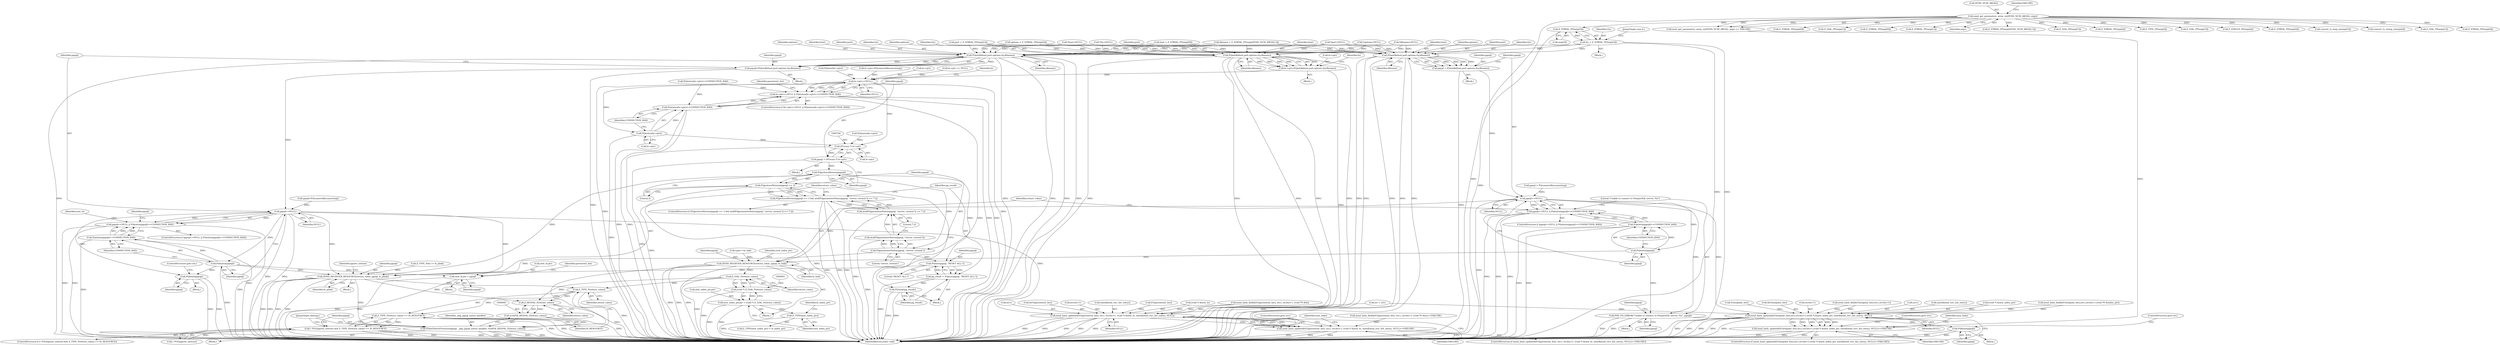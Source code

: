 digraph "0_php_4435b9142ff9813845d5c97ab29a5d637bedb257_5@array" {
"1000489" [label="(Call,Z_STRVAL_PP(args[3]))"];
"1000343" [label="(Call,zend_get_parameters_array_ex(ZEND_NUM_ARGS(), args))"];
"1000487" [label="(Call,tty = Z_STRVAL_PP(args[3]))"];
"1000568" [label="(Call,PQsetdb(host,port,options,tty,dbname))"];
"1000566" [label="(Call,pgsql=PQsetdb(host,port,options,tty,dbname))"];
"1000576" [label="(Call,pgsql==NULL)"];
"1000575" [label="(Call,pgsql==NULL || PQstatus(pgsql)==CONNECTION_BAD)"];
"1000580" [label="(Call,PQstatus(pgsql))"];
"1000579" [label="(Call,PQstatus(pgsql)==CONNECTION_BAD)"];
"1000587" [label="(Call,PQfinish(pgsql))"];
"1000594" [label="(Call,new_le.ptr = pgsql)"];
"1000750" [label="(Call,ZEND_REGISTER_RESOURCE(return_value, pgsql, le_plink))"];
"1000941" [label="(Call,Z_TYPE_P(return_value))"];
"1000940" [label="(Call,Z_TYPE_P(return_value) == IS_RESOURCE)"];
"1000936" [label="(Call,! PGG(ignore_notices) && Z_TYPE_P(return_value) == IS_RESOURCE)"];
"1000950" [label="(Call,Z_RESVAL_P(return_value))"];
"1000948" [label="(Call,(void*)Z_RESVAL_P(return_value))"];
"1000945" [label="(Call,PQsetNoticeProcessor(pgsql, _php_pgsql_notice_handler, (void*)Z_RESVAL_P(return_value)))"];
"1000601" [label="(Call,zend_hash_update(&EG(persistent_list), str.c, str.len+1, (void *) &new_le, sizeof(zend_rsrc_list_entry), NULL))"];
"1000600" [label="(Call,zend_hash_update(&EG(persistent_list), str.c, str.len+1, (void *) &new_le, sizeof(zend_rsrc_list_entry), NULL)==FAILURE)"];
"1000684" [label="(Call,PQsetdb(host,port,options,tty,dbname))"];
"1000680" [label="(Call,le->ptr=PQsetdb(host,port,options,tty,dbname))"];
"1000698" [label="(Call,le->ptr==NULL)"];
"1000697" [label="(Call,le->ptr==NULL || PQstatus(le->ptr)==CONNECTION_BAD)"];
"1000704" [label="(Call,PQstatus(le->ptr))"];
"1000703" [label="(Call,PQstatus(le->ptr)==CONNECTION_BAD)"];
"1000725" [label="(Call,(PGconn *) le->ptr)"];
"1000723" [label="(Call,pgsql = (PGconn *) le->ptr)"];
"1000733" [label="(Call,PQprotocolVersion(pgsql))"];
"1000732" [label="(Call,PQprotocolVersion(pgsql) >= 3)"];
"1000731" [label="(Call,PQprotocolVersion(pgsql) >= 3 && atof(PQparameterStatus(pgsql, \"server_version\")) >= 7.2)"];
"1000738" [label="(Call,PQparameterStatus(pgsql, \"server_version\"))"];
"1000737" [label="(Call,atof(PQparameterStatus(pgsql, \"server_version\")))"];
"1000736" [label="(Call,atof(PQparameterStatus(pgsql, \"server_version\")) >= 7.2)"];
"1000745" [label="(Call,PQexec(pgsql, \"RESET ALL;\"))"];
"1000743" [label="(Call,pg_result = PQexec(pgsql, \"RESET ALL;\"))"];
"1000748" [label="(Call,PQclear(pg_result))"];
"1000867" [label="(Call,PQsetdb(host,port,options,tty,dbname))"];
"1000865" [label="(Call,pgsql = PQsetdb(host,port,options,tty,dbname))"];
"1000875" [label="(Call,pgsql==NULL)"];
"1000874" [label="(Call,pgsql==NULL || PQstatus(pgsql)==CONNECTION_BAD)"];
"1000879" [label="(Call,PQstatus(pgsql))"];
"1000878" [label="(Call,PQstatus(pgsql)==CONNECTION_BAD)"];
"1000883" [label="(Call,PHP_PQ_ERROR(\"Unable to connect to PostgreSQL server: %s\", pgsql))"];
"1000889" [label="(Call,PQfinish(pgsql))"];
"1000892" [label="(Call,ZEND_REGISTER_RESOURCE(return_value, pgsql, le_link))"];
"1000902" [label="(Call,Z_LVAL_P(return_value))"];
"1000900" [label="(Call,(void *) Z_LVAL_P(return_value))"];
"1000896" [label="(Call,new_index_ptr.ptr = (void *) Z_LVAL_P(return_value))"];
"1000905" [label="(Call,Z_TYPE(new_index_ptr))"];
"1000910" [label="(Call,zend_hash_update(&EG(regular_list),str.c,str.len+1,(void *) &new_index_ptr, sizeof(zend_rsrc_list_entry), NULL))"];
"1000909" [label="(Call,zend_hash_update(&EG(regular_list),str.c,str.len+1,(void *) &new_index_ptr, sizeof(zend_rsrc_list_entry), NULL)==FAILURE)"];
"1000465" [label="(Call,Z_STRVAL_PP(args[0]))"];
"1000381" [label="(Call,Z_LVAL_PP(args[1]))"];
"1000939" [label="(Identifier,ignore_notices)"];
"1000883" [label="(Call,PHP_PQ_ERROR(\"Unable to connect to PostgreSQL server: %s\", pgsql))"];
"1000914" [label="(Call,str.c)"];
"1000697" [label="(Call,le->ptr==NULL || PQstatus(le->ptr)==CONNECTION_BAD)"];
"1000706" [label="(Identifier,le)"];
"1000810" [label="(Call,type==le_link)"];
"1000900" [label="(Call,(void *) Z_LVAL_P(return_value))"];
"1000566" [label="(Call,pgsql=PQsetdb(host,port,options,tty,dbname))"];
"1000705" [label="(Call,le->ptr)"];
"1000687" [label="(Identifier,options)"];
"1000889" [label="(Call,PQfinish(pgsql))"];
"1000570" [label="(Identifier,port)"];
"1000613" [label="(Call,(void *) &new_le)"];
"1000692" [label="(Call,PQreset(le->ptr))"];
"1000902" [label="(Call,Z_LVAL_P(return_value))"];
"1000708" [label="(Identifier,CONNECTION_BAD)"];
"1000909" [label="(Call,zend_hash_update(&EG(regular_list),str.c,str.len+1,(void *) &new_index_ptr, sizeof(zend_rsrc_list_entry), NULL)==FAILURE)"];
"1000672" [label="(Call,le->ptr=PQconnectdb(connstring))"];
"1000572" [label="(Identifier,tty)"];
"1000447" [label="(Call,Z_STRVAL_PP(args[0]))"];
"1000865" [label="(Call,pgsql = PQsetdb(host,port,options,tty,dbname))"];
"1000879" [label="(Call,PQstatus(pgsql))"];
"1000903" [label="(Identifier,return_value)"];
"1000571" [label="(Identifier,options)"];
"1000875" [label="(Call,pgsql==NULL)"];
"1000926" [label="(Call,sizeof(zend_rsrc_list_entry))"];
"1000471" [label="(Call,Z_STRVAL_PP(args[1]))"];
"1000906" [label="(Identifier,new_index_ptr)"];
"1000880" [label="(Identifier,pgsql)"];
"1000342" [label="(Call,zend_get_parameters_array_ex(ZEND_NUM_ARGS(), args) == FAILURE)"];
"1000746" [label="(Identifier,pgsql)"];
"1000947" [label="(Identifier,_php_pgsql_notice_handler)"];
"1000962" [label="(MethodReturn,static void)"];
"1000905" [label="(Call,Z_TYPE(new_index_ptr))"];
"1000567" [label="(Identifier,pgsql)"];
"1000620" [label="(Identifier,FAILURE)"];
"1000345" [label="(Identifier,args)"];
"1000751" [label="(Identifier,return_value)"];
"1000605" [label="(Call,str.c)"];
"1000560" [label="(Call,pgsql=PQconnectdb(connstring))"];
"1000586" [label="(Block,)"];
"1000748" [label="(Call,PQclear(pg_result))"];
"1000943" [label="(Identifier,IS_RESOURCE)"];
"1000944" [label="(Block,)"];
"1000576" [label="(Call,pgsql==NULL)"];
"1000488" [label="(Identifier,tty)"];
"1000867" [label="(Call,PQsetdb(host,port,options,tty,dbname))"];
"1000684" [label="(Call,PQsetdb(host,port,options,tty,dbname))"];
"1000696" [label="(ControlStructure,if (le->ptr==NULL || PQstatus(le->ptr)==CONNECTION_BAD))"];
"1000700" [label="(Identifier,le)"];
"1000477" [label="(Call,Z_STRVAL_PP(args[ZEND_NUM_ARGS()-1]))"];
"1000872" [label="(Identifier,dbname)"];
"1000579" [label="(Call,PQstatus(pgsql)==CONNECTION_BAD)"];
"1000581" [label="(Identifier,pgsql)"];
"1000868" [label="(Identifier,host)"];
"1000893" [label="(Identifier,return_value)"];
"1000951" [label="(Identifier,return_value)"];
"1000578" [label="(Identifier,NULL)"];
"1000391" [label="(Call,Z_LVAL_PP(args[1]))"];
"1000344" [label="(Call,ZEND_NUM_ARGS())"];
"1000602" [label="(Call,&EG(persistent_list))"];
"1000952" [label="(JumpTarget,cleanup:)"];
"1000922" [label="(Call,(void *) &new_index_ptr)"];
"1000929" [label="(Identifier,FAILURE)"];
"1000510" [label="(Call,zend_hash_find(&EG(persistent_list), str.c, str.len+1, (void **) &le))"];
"1000699" [label="(Call,le->ptr)"];
"1000750" [label="(Call,ZEND_REGISTER_RESOURCE(return_value, pgsql, le_plink))"];
"1000948" [label="(Call,(void*)Z_RESVAL_P(return_value))"];
"1000417" [label="(Call,Z_STRVAL_PP(args[i]))"];
"1000688" [label="(Identifier,tty)"];
"1000744" [label="(Identifier,pg_result)"];
"1000346" [label="(Identifier,FAILURE)"];
"1000891" [label="(ControlStructure,goto err;)"];
"1000945" [label="(Call,PQsetNoticeProcessor(pgsql, _php_pgsql_notice_handler, (void*)Z_RESVAL_P(return_value)))"];
"1000469" [label="(Call,port = Z_STRVAL_PP(args[1]))"];
"1000936" [label="(Call,! PGG(ignore_notices) && Z_TYPE_P(return_value) == IS_RESOURCE)"];
"1000475" [label="(Call,dbname = Z_STRVAL_PP(args[ZEND_NUM_ARGS()-1]))"];
"1000745" [label="(Call,PQexec(pgsql, \"RESET ALL;\"))"];
"1000685" [label="(Identifier,host)"];
"1000608" [label="(Call,str.len+1)"];
"1000575" [label="(Call,pgsql==NULL || PQstatus(pgsql)==CONNECTION_BAD)"];
"1000324" [label="(Call,str = {0})"];
"1000489" [label="(Call,Z_STRVAL_PP(args[3]))"];
"1000582" [label="(Identifier,CONNECTION_BAD)"];
"1000303" [label="(Call,*port=NULL)"];
"1000910" [label="(Call,zend_hash_update(&EG(regular_list),str.c,str.len+1,(void *) &new_index_ptr, sizeof(zend_rsrc_list_entry), NULL))"];
"1000730" [label="(ControlStructure,if (PQprotocolVersion(pgsql) >= 3 && atof(PQparameterStatus(pgsql, \"server_version\")) >= 7.2))"];
"1000463" [label="(Call,host = Z_STRVAL_PP(args[0]))"];
"1000739" [label="(Identifier,pgsql)"];
"1000724" [label="(Identifier,pgsql)"];
"1000725" [label="(Call,(PGconn *) le->ptr)"];
"1000727" [label="(Call,le->ptr)"];
"1000740" [label="(Literal,\"server_version\")"];
"1000735" [label="(Literal,3)"];
"1000600" [label="(Call,zend_hash_update(&EG(persistent_list), str.c, str.len+1, (void *) &new_le, sizeof(zend_rsrc_list_entry), NULL)==FAILURE)"];
"1000723" [label="(Call,pgsql = (PGconn *) le->ptr)"];
"1000569" [label="(Identifier,host)"];
"1000885" [label="(Identifier,pgsql)"];
"1000896" [label="(Call,new_index_ptr.ptr = (void *) Z_LVAL_P(return_value))"];
"1000935" [label="(ControlStructure,if (! PGG(ignore_notices) && Z_TYPE_P(return_value) == IS_RESOURCE))"];
"1000882" [label="(Block,)"];
"1000373" [label="(Call,Z_TYPE_PP(args[i]))"];
"1000656" [label="(Call,PQstatus(le->ptr))"];
"1000457" [label="(Call,Z_LVAL_PP(args[1]))"];
"1000565" [label="(Block,)"];
"1000904" [label="(Call,Z_TYPE(new_index_ptr) = le_index_ptr)"];
"1000315" [label="(Call,*dbname=NULL)"];
"1000588" [label="(Identifier,pgsql)"];
"1000704" [label="(Call,PQstatus(le->ptr))"];
"1000703" [label="(Call,PQstatus(le->ptr)==CONNECTION_BAD)"];
"1000737" [label="(Call,atof(PQparameterStatus(pgsql, \"server_version\")))"];
"1000698" [label="(Call,le->ptr==NULL)"];
"1000870" [label="(Identifier,options)"];
"1000873" [label="(ControlStructure,if (pgsql==NULL || PQstatus(pgsql)==CONNECTION_BAD))"];
"1000619" [label="(Identifier,NULL)"];
"1000598" [label="(Identifier,pgsql)"];
"1000888" [label="(Block,)"];
"1000630" [label="(Block,)"];
"1000421" [label="(Call,Z_STRLEN_PP(args[i]))"];
"1000742" [label="(Block,)"];
"1000311" [label="(Call,*tty=NULL)"];
"1000741" [label="(Literal,7.2)"];
"1000493" [label="(JumpTarget,case 4:)"];
"1000898" [label="(Identifier,new_index_ptr)"];
"1000496" [label="(Call,Z_STRVAL_PP(args[2]))"];
"1000577" [label="(Identifier,pgsql)"];
"1000494" [label="(Call,options = Z_STRVAL_PP(args[2]))"];
"1000601" [label="(Call,zend_hash_update(&EG(persistent_list), str.c, str.len+1, (void *) &new_le, sizeof(zend_rsrc_list_entry), NULL))"];
"1000580" [label="(Call,PQstatus(pgsql))"];
"1000937" [label="(Call,! PGG(ignore_notices))"];
"1000731" [label="(Call,PQprotocolVersion(pgsql) >= 3 && atof(PQparameterStatus(pgsql, \"server_version\")) >= 7.2)"];
"1000907" [label="(Identifier,le_index_ptr)"];
"1000878" [label="(Call,PQstatus(pgsql)==CONNECTION_BAD)"];
"1000604" [label="(Identifier,persistent_list)"];
"1000617" [label="(Call,sizeof(zend_rsrc_list_entry))"];
"1000509" [label="(Call,zend_hash_find(&EG(persistent_list), str.c, str.len+1, (void **) &le)==FAILURE)"];
"1000585" [label="(Identifier,pgsql)"];
"1000307" [label="(Call,*options=NULL)"];
"1000859" [label="(Call,pgsql = PQconnectdb(connstring))"];
"1000928" [label="(Identifier,NULL)"];
"1000931" [label="(ControlStructure,goto err;)"];
"1000892" [label="(Call,ZEND_REGISTER_RESOURCE(return_value, pgsql, le_link))"];
"1000487" [label="(Call,tty = Z_STRVAL_PP(args[3]))"];
"1000587" [label="(Call,PQfinish(pgsql))"];
"1000679" [label="(Block,)"];
"1000876" [label="(Identifier,pgsql)"];
"1000451" [label="(Call,convert_to_long_ex(args[1]))"];
"1000506" [label="(Block,)"];
"1000866" [label="(Identifier,pgsql)"];
"1000490" [label="(Call,args[3])"];
"1000299" [label="(Call,*host=NULL)"];
"1000603" [label="(Call,EG(persistent_list))"];
"1000950" [label="(Call,Z_RESVAL_P(return_value))"];
"1000594" [label="(Call,new_le.ptr = pgsql)"];
"1000595" [label="(Call,new_le.ptr)"];
"1000680" [label="(Call,le->ptr=PQsetdb(host,port,options,tty,dbname))"];
"1000894" [label="(Identifier,pgsql)"];
"1000912" [label="(Call,EG(regular_list))"];
"1000681" [label="(Call,le->ptr)"];
"1000738" [label="(Call,PQparameterStatus(pgsql, \"server_version\"))"];
"1000877" [label="(Identifier,NULL)"];
"1000869" [label="(Identifier,port)"];
"1000871" [label="(Identifier,tty)"];
"1000895" [label="(Identifier,le_link)"];
"1000736" [label="(Call,atof(PQparameterStatus(pgsql, \"server_version\")) >= 7.2)"];
"1000752" [label="(Identifier,pgsql)"];
"1000622" [label="(ControlStructure,goto err;)"];
"1000713" [label="(Identifier,persistent_list)"];
"1000881" [label="(Identifier,CONNECTION_BAD)"];
"1000527" [label="(Block,)"];
"1000946" [label="(Identifier,pgsql)"];
"1000749" [label="(Identifier,pg_result)"];
"1000874" [label="(Call,pgsql==NULL || PQstatus(pgsql)==CONNECTION_BAD)"];
"1000733" [label="(Call,PQprotocolVersion(pgsql))"];
"1000406" [label="(Call,convert_to_string_ex(args[i]))"];
"1000632" [label="(Call,Z_TYPE_P(le) != le_plink)"];
"1000655" [label="(Call,PQstatus(le->ptr)==CONNECTION_BAD)"];
"1000755" [label="(Block,)"];
"1000934" [label="(Identifier,num_links)"];
"1000864" [label="(Block,)"];
"1000485" [label="(Block,)"];
"1000401" [label="(Call,Z_LVAL_PP(args[1]))"];
"1000573" [label="(Identifier,dbname)"];
"1000734" [label="(Identifier,pgsql)"];
"1000940" [label="(Call,Z_TYPE_P(return_value) == IS_RESOURCE)"];
"1000589" [label="(ControlStructure,goto err;)"];
"1000689" [label="(Identifier,dbname)"];
"1000574" [label="(ControlStructure,if (pgsql==NULL || PQstatus(pgsql)==CONNECTION_BAD))"];
"1000663" [label="(Call,le->ptr == NULL)"];
"1000747" [label="(Literal,\"RESET ALL;\")"];
"1000942" [label="(Identifier,return_value)"];
"1000911" [label="(Call,&EG(regular_list))"];
"1000897" [label="(Call,new_index_ptr.ptr)"];
"1000917" [label="(Call,str.len+1)"];
"1000743" [label="(Call,pg_result = PQexec(pgsql, \"RESET ALL;\"))"];
"1000753" [label="(Identifier,le_plink)"];
"1000732" [label="(Call,PQprotocolVersion(pgsql) >= 3)"];
"1000908" [label="(ControlStructure,if (zend_hash_update(&EG(regular_list),str.c,str.len+1,(void *) &new_index_ptr, sizeof(zend_rsrc_list_entry), NULL)==FAILURE))"];
"1000941" [label="(Call,Z_TYPE_P(return_value))"];
"1000592" [label="(Identifier,new_le)"];
"1000890" [label="(Identifier,pgsql)"];
"1000599" [label="(ControlStructure,if (zend_hash_update(&EG(persistent_list), str.c, str.len+1, (void *) &new_le, sizeof(zend_rsrc_list_entry), NULL)==FAILURE))"];
"1000686" [label="(Identifier,port)"];
"1000343" [label="(Call,zend_get_parameters_array_ex(ZEND_NUM_ARGS(), args))"];
"1000830" [label="(Call,zend_hash_del(&EG(regular_list),str.c,str.len+1))"];
"1000625" [label="(Identifier,num_links)"];
"1000435" [label="(Call,Z_STRVAL_PP(args[0]))"];
"1000568" [label="(Call,PQsetdb(host,port,options,tty,dbname))"];
"1000765" [label="(Call,zend_hash_find(&EG(regular_list),str.c,str.len+1,(void **) &index_ptr))"];
"1000702" [label="(Identifier,NULL)"];
"1000887" [label="(Identifier,pgsql)"];
"1000884" [label="(Literal,\"Unable to connect to PostgreSQL server: %s\")"];
"1000489" -> "1000487"  [label="AST: "];
"1000489" -> "1000490"  [label="CFG: "];
"1000490" -> "1000489"  [label="AST: "];
"1000487" -> "1000489"  [label="CFG: "];
"1000489" -> "1000962"  [label="DDG: "];
"1000489" -> "1000487"  [label="DDG: "];
"1000343" -> "1000489"  [label="DDG: "];
"1000343" -> "1000342"  [label="AST: "];
"1000343" -> "1000345"  [label="CFG: "];
"1000344" -> "1000343"  [label="AST: "];
"1000345" -> "1000343"  [label="AST: "];
"1000346" -> "1000343"  [label="CFG: "];
"1000343" -> "1000962"  [label="DDG: "];
"1000343" -> "1000342"  [label="DDG: "];
"1000343" -> "1000342"  [label="DDG: "];
"1000343" -> "1000373"  [label="DDG: "];
"1000343" -> "1000381"  [label="DDG: "];
"1000343" -> "1000391"  [label="DDG: "];
"1000343" -> "1000401"  [label="DDG: "];
"1000343" -> "1000406"  [label="DDG: "];
"1000343" -> "1000417"  [label="DDG: "];
"1000343" -> "1000421"  [label="DDG: "];
"1000343" -> "1000435"  [label="DDG: "];
"1000343" -> "1000447"  [label="DDG: "];
"1000343" -> "1000451"  [label="DDG: "];
"1000343" -> "1000457"  [label="DDG: "];
"1000343" -> "1000465"  [label="DDG: "];
"1000343" -> "1000471"  [label="DDG: "];
"1000343" -> "1000477"  [label="DDG: "];
"1000343" -> "1000496"  [label="DDG: "];
"1000487" -> "1000485"  [label="AST: "];
"1000488" -> "1000487"  [label="AST: "];
"1000493" -> "1000487"  [label="CFG: "];
"1000487" -> "1000962"  [label="DDG: "];
"1000487" -> "1000962"  [label="DDG: "];
"1000487" -> "1000568"  [label="DDG: "];
"1000487" -> "1000684"  [label="DDG: "];
"1000487" -> "1000867"  [label="DDG: "];
"1000568" -> "1000566"  [label="AST: "];
"1000568" -> "1000573"  [label="CFG: "];
"1000569" -> "1000568"  [label="AST: "];
"1000570" -> "1000568"  [label="AST: "];
"1000571" -> "1000568"  [label="AST: "];
"1000572" -> "1000568"  [label="AST: "];
"1000573" -> "1000568"  [label="AST: "];
"1000566" -> "1000568"  [label="CFG: "];
"1000568" -> "1000962"  [label="DDG: "];
"1000568" -> "1000962"  [label="DDG: "];
"1000568" -> "1000962"  [label="DDG: "];
"1000568" -> "1000962"  [label="DDG: "];
"1000568" -> "1000962"  [label="DDG: "];
"1000568" -> "1000566"  [label="DDG: "];
"1000568" -> "1000566"  [label="DDG: "];
"1000568" -> "1000566"  [label="DDG: "];
"1000568" -> "1000566"  [label="DDG: "];
"1000568" -> "1000566"  [label="DDG: "];
"1000299" -> "1000568"  [label="DDG: "];
"1000463" -> "1000568"  [label="DDG: "];
"1000303" -> "1000568"  [label="DDG: "];
"1000469" -> "1000568"  [label="DDG: "];
"1000494" -> "1000568"  [label="DDG: "];
"1000307" -> "1000568"  [label="DDG: "];
"1000311" -> "1000568"  [label="DDG: "];
"1000315" -> "1000568"  [label="DDG: "];
"1000475" -> "1000568"  [label="DDG: "];
"1000566" -> "1000565"  [label="AST: "];
"1000567" -> "1000566"  [label="AST: "];
"1000577" -> "1000566"  [label="CFG: "];
"1000566" -> "1000962"  [label="DDG: "];
"1000566" -> "1000576"  [label="DDG: "];
"1000576" -> "1000575"  [label="AST: "];
"1000576" -> "1000578"  [label="CFG: "];
"1000577" -> "1000576"  [label="AST: "];
"1000578" -> "1000576"  [label="AST: "];
"1000581" -> "1000576"  [label="CFG: "];
"1000575" -> "1000576"  [label="CFG: "];
"1000576" -> "1000962"  [label="DDG: "];
"1000576" -> "1000962"  [label="DDG: "];
"1000576" -> "1000575"  [label="DDG: "];
"1000576" -> "1000575"  [label="DDG: "];
"1000560" -> "1000576"  [label="DDG: "];
"1000576" -> "1000580"  [label="DDG: "];
"1000576" -> "1000587"  [label="DDG: "];
"1000576" -> "1000594"  [label="DDG: "];
"1000576" -> "1000601"  [label="DDG: "];
"1000576" -> "1000750"  [label="DDG: "];
"1000575" -> "1000574"  [label="AST: "];
"1000575" -> "1000579"  [label="CFG: "];
"1000579" -> "1000575"  [label="AST: "];
"1000585" -> "1000575"  [label="CFG: "];
"1000592" -> "1000575"  [label="CFG: "];
"1000575" -> "1000962"  [label="DDG: "];
"1000575" -> "1000962"  [label="DDG: "];
"1000575" -> "1000962"  [label="DDG: "];
"1000579" -> "1000575"  [label="DDG: "];
"1000579" -> "1000575"  [label="DDG: "];
"1000580" -> "1000579"  [label="AST: "];
"1000580" -> "1000581"  [label="CFG: "];
"1000581" -> "1000580"  [label="AST: "];
"1000582" -> "1000580"  [label="CFG: "];
"1000580" -> "1000962"  [label="DDG: "];
"1000580" -> "1000579"  [label="DDG: "];
"1000580" -> "1000587"  [label="DDG: "];
"1000580" -> "1000594"  [label="DDG: "];
"1000580" -> "1000750"  [label="DDG: "];
"1000579" -> "1000582"  [label="CFG: "];
"1000582" -> "1000579"  [label="AST: "];
"1000579" -> "1000962"  [label="DDG: "];
"1000579" -> "1000962"  [label="DDG: "];
"1000587" -> "1000586"  [label="AST: "];
"1000587" -> "1000588"  [label="CFG: "];
"1000588" -> "1000587"  [label="AST: "];
"1000589" -> "1000587"  [label="CFG: "];
"1000587" -> "1000962"  [label="DDG: "];
"1000587" -> "1000962"  [label="DDG: "];
"1000594" -> "1000527"  [label="AST: "];
"1000594" -> "1000598"  [label="CFG: "];
"1000595" -> "1000594"  [label="AST: "];
"1000598" -> "1000594"  [label="AST: "];
"1000604" -> "1000594"  [label="CFG: "];
"1000594" -> "1000962"  [label="DDG: "];
"1000594" -> "1000962"  [label="DDG: "];
"1000750" -> "1000506"  [label="AST: "];
"1000750" -> "1000753"  [label="CFG: "];
"1000751" -> "1000750"  [label="AST: "];
"1000752" -> "1000750"  [label="AST: "];
"1000753" -> "1000750"  [label="AST: "];
"1000939" -> "1000750"  [label="CFG: "];
"1000750" -> "1000962"  [label="DDG: "];
"1000750" -> "1000962"  [label="DDG: "];
"1000750" -> "1000962"  [label="DDG: "];
"1000750" -> "1000962"  [label="DDG: "];
"1000738" -> "1000750"  [label="DDG: "];
"1000745" -> "1000750"  [label="DDG: "];
"1000733" -> "1000750"  [label="DDG: "];
"1000632" -> "1000750"  [label="DDG: "];
"1000750" -> "1000941"  [label="DDG: "];
"1000750" -> "1000945"  [label="DDG: "];
"1000750" -> "1000950"  [label="DDG: "];
"1000941" -> "1000940"  [label="AST: "];
"1000941" -> "1000942"  [label="CFG: "];
"1000942" -> "1000941"  [label="AST: "];
"1000943" -> "1000941"  [label="CFG: "];
"1000941" -> "1000962"  [label="DDG: "];
"1000941" -> "1000940"  [label="DDG: "];
"1000902" -> "1000941"  [label="DDG: "];
"1000941" -> "1000950"  [label="DDG: "];
"1000940" -> "1000936"  [label="AST: "];
"1000940" -> "1000943"  [label="CFG: "];
"1000943" -> "1000940"  [label="AST: "];
"1000936" -> "1000940"  [label="CFG: "];
"1000940" -> "1000962"  [label="DDG: "];
"1000940" -> "1000962"  [label="DDG: "];
"1000940" -> "1000936"  [label="DDG: "];
"1000940" -> "1000936"  [label="DDG: "];
"1000936" -> "1000935"  [label="AST: "];
"1000936" -> "1000937"  [label="CFG: "];
"1000937" -> "1000936"  [label="AST: "];
"1000946" -> "1000936"  [label="CFG: "];
"1000952" -> "1000936"  [label="CFG: "];
"1000936" -> "1000962"  [label="DDG: "];
"1000936" -> "1000962"  [label="DDG: "];
"1000936" -> "1000962"  [label="DDG: "];
"1000937" -> "1000936"  [label="DDG: "];
"1000950" -> "1000948"  [label="AST: "];
"1000950" -> "1000951"  [label="CFG: "];
"1000951" -> "1000950"  [label="AST: "];
"1000948" -> "1000950"  [label="CFG: "];
"1000950" -> "1000962"  [label="DDG: "];
"1000950" -> "1000948"  [label="DDG: "];
"1000902" -> "1000950"  [label="DDG: "];
"1000948" -> "1000945"  [label="AST: "];
"1000949" -> "1000948"  [label="AST: "];
"1000945" -> "1000948"  [label="CFG: "];
"1000948" -> "1000962"  [label="DDG: "];
"1000948" -> "1000945"  [label="DDG: "];
"1000945" -> "1000944"  [label="AST: "];
"1000946" -> "1000945"  [label="AST: "];
"1000947" -> "1000945"  [label="AST: "];
"1000952" -> "1000945"  [label="CFG: "];
"1000945" -> "1000962"  [label="DDG: "];
"1000945" -> "1000962"  [label="DDG: "];
"1000945" -> "1000962"  [label="DDG: "];
"1000945" -> "1000962"  [label="DDG: "];
"1000892" -> "1000945"  [label="DDG: "];
"1000601" -> "1000600"  [label="AST: "];
"1000601" -> "1000619"  [label="CFG: "];
"1000602" -> "1000601"  [label="AST: "];
"1000605" -> "1000601"  [label="AST: "];
"1000608" -> "1000601"  [label="AST: "];
"1000613" -> "1000601"  [label="AST: "];
"1000617" -> "1000601"  [label="AST: "];
"1000619" -> "1000601"  [label="AST: "];
"1000620" -> "1000601"  [label="CFG: "];
"1000601" -> "1000962"  [label="DDG: "];
"1000601" -> "1000962"  [label="DDG: "];
"1000601" -> "1000962"  [label="DDG: "];
"1000601" -> "1000962"  [label="DDG: "];
"1000601" -> "1000962"  [label="DDG: "];
"1000601" -> "1000600"  [label="DDG: "];
"1000601" -> "1000600"  [label="DDG: "];
"1000601" -> "1000600"  [label="DDG: "];
"1000601" -> "1000600"  [label="DDG: "];
"1000601" -> "1000600"  [label="DDG: "];
"1000510" -> "1000601"  [label="DDG: "];
"1000510" -> "1000601"  [label="DDG: "];
"1000603" -> "1000601"  [label="DDG: "];
"1000324" -> "1000601"  [label="DDG: "];
"1000613" -> "1000601"  [label="DDG: "];
"1000600" -> "1000599"  [label="AST: "];
"1000600" -> "1000620"  [label="CFG: "];
"1000620" -> "1000600"  [label="AST: "];
"1000622" -> "1000600"  [label="CFG: "];
"1000625" -> "1000600"  [label="CFG: "];
"1000600" -> "1000962"  [label="DDG: "];
"1000600" -> "1000962"  [label="DDG: "];
"1000600" -> "1000962"  [label="DDG: "];
"1000509" -> "1000600"  [label="DDG: "];
"1000684" -> "1000680"  [label="AST: "];
"1000684" -> "1000689"  [label="CFG: "];
"1000685" -> "1000684"  [label="AST: "];
"1000686" -> "1000684"  [label="AST: "];
"1000687" -> "1000684"  [label="AST: "];
"1000688" -> "1000684"  [label="AST: "];
"1000689" -> "1000684"  [label="AST: "];
"1000680" -> "1000684"  [label="CFG: "];
"1000684" -> "1000962"  [label="DDG: "];
"1000684" -> "1000962"  [label="DDG: "];
"1000684" -> "1000962"  [label="DDG: "];
"1000684" -> "1000962"  [label="DDG: "];
"1000684" -> "1000962"  [label="DDG: "];
"1000684" -> "1000680"  [label="DDG: "];
"1000684" -> "1000680"  [label="DDG: "];
"1000684" -> "1000680"  [label="DDG: "];
"1000684" -> "1000680"  [label="DDG: "];
"1000684" -> "1000680"  [label="DDG: "];
"1000299" -> "1000684"  [label="DDG: "];
"1000463" -> "1000684"  [label="DDG: "];
"1000303" -> "1000684"  [label="DDG: "];
"1000469" -> "1000684"  [label="DDG: "];
"1000494" -> "1000684"  [label="DDG: "];
"1000307" -> "1000684"  [label="DDG: "];
"1000311" -> "1000684"  [label="DDG: "];
"1000315" -> "1000684"  [label="DDG: "];
"1000475" -> "1000684"  [label="DDG: "];
"1000680" -> "1000679"  [label="AST: "];
"1000681" -> "1000680"  [label="AST: "];
"1000700" -> "1000680"  [label="CFG: "];
"1000680" -> "1000962"  [label="DDG: "];
"1000680" -> "1000698"  [label="DDG: "];
"1000698" -> "1000697"  [label="AST: "];
"1000698" -> "1000702"  [label="CFG: "];
"1000699" -> "1000698"  [label="AST: "];
"1000702" -> "1000698"  [label="AST: "];
"1000706" -> "1000698"  [label="CFG: "];
"1000697" -> "1000698"  [label="CFG: "];
"1000698" -> "1000962"  [label="DDG: "];
"1000698" -> "1000962"  [label="DDG: "];
"1000698" -> "1000697"  [label="DDG: "];
"1000698" -> "1000697"  [label="DDG: "];
"1000672" -> "1000698"  [label="DDG: "];
"1000692" -> "1000698"  [label="DDG: "];
"1000663" -> "1000698"  [label="DDG: "];
"1000698" -> "1000704"  [label="DDG: "];
"1000698" -> "1000725"  [label="DDG: "];
"1000697" -> "1000696"  [label="AST: "];
"1000697" -> "1000703"  [label="CFG: "];
"1000703" -> "1000697"  [label="AST: "];
"1000713" -> "1000697"  [label="CFG: "];
"1000724" -> "1000697"  [label="CFG: "];
"1000697" -> "1000962"  [label="DDG: "];
"1000697" -> "1000962"  [label="DDG: "];
"1000697" -> "1000962"  [label="DDG: "];
"1000655" -> "1000697"  [label="DDG: "];
"1000703" -> "1000697"  [label="DDG: "];
"1000703" -> "1000697"  [label="DDG: "];
"1000704" -> "1000703"  [label="AST: "];
"1000704" -> "1000705"  [label="CFG: "];
"1000705" -> "1000704"  [label="AST: "];
"1000708" -> "1000704"  [label="CFG: "];
"1000704" -> "1000962"  [label="DDG: "];
"1000704" -> "1000703"  [label="DDG: "];
"1000704" -> "1000725"  [label="DDG: "];
"1000703" -> "1000708"  [label="CFG: "];
"1000708" -> "1000703"  [label="AST: "];
"1000703" -> "1000962"  [label="DDG: "];
"1000703" -> "1000962"  [label="DDG: "];
"1000655" -> "1000703"  [label="DDG: "];
"1000725" -> "1000723"  [label="AST: "];
"1000725" -> "1000727"  [label="CFG: "];
"1000726" -> "1000725"  [label="AST: "];
"1000727" -> "1000725"  [label="AST: "];
"1000723" -> "1000725"  [label="CFG: "];
"1000725" -> "1000962"  [label="DDG: "];
"1000725" -> "1000723"  [label="DDG: "];
"1000656" -> "1000725"  [label="DDG: "];
"1000723" -> "1000630"  [label="AST: "];
"1000724" -> "1000723"  [label="AST: "];
"1000734" -> "1000723"  [label="CFG: "];
"1000723" -> "1000962"  [label="DDG: "];
"1000723" -> "1000733"  [label="DDG: "];
"1000733" -> "1000732"  [label="AST: "];
"1000733" -> "1000734"  [label="CFG: "];
"1000734" -> "1000733"  [label="AST: "];
"1000735" -> "1000733"  [label="CFG: "];
"1000733" -> "1000732"  [label="DDG: "];
"1000733" -> "1000738"  [label="DDG: "];
"1000733" -> "1000745"  [label="DDG: "];
"1000732" -> "1000731"  [label="AST: "];
"1000732" -> "1000735"  [label="CFG: "];
"1000735" -> "1000732"  [label="AST: "];
"1000739" -> "1000732"  [label="CFG: "];
"1000731" -> "1000732"  [label="CFG: "];
"1000732" -> "1000962"  [label="DDG: "];
"1000732" -> "1000731"  [label="DDG: "];
"1000732" -> "1000731"  [label="DDG: "];
"1000731" -> "1000730"  [label="AST: "];
"1000731" -> "1000736"  [label="CFG: "];
"1000736" -> "1000731"  [label="AST: "];
"1000744" -> "1000731"  [label="CFG: "];
"1000751" -> "1000731"  [label="CFG: "];
"1000731" -> "1000962"  [label="DDG: "];
"1000731" -> "1000962"  [label="DDG: "];
"1000731" -> "1000962"  [label="DDG: "];
"1000736" -> "1000731"  [label="DDG: "];
"1000736" -> "1000731"  [label="DDG: "];
"1000738" -> "1000737"  [label="AST: "];
"1000738" -> "1000740"  [label="CFG: "];
"1000739" -> "1000738"  [label="AST: "];
"1000740" -> "1000738"  [label="AST: "];
"1000737" -> "1000738"  [label="CFG: "];
"1000738" -> "1000737"  [label="DDG: "];
"1000738" -> "1000737"  [label="DDG: "];
"1000738" -> "1000745"  [label="DDG: "];
"1000737" -> "1000736"  [label="AST: "];
"1000741" -> "1000737"  [label="CFG: "];
"1000737" -> "1000962"  [label="DDG: "];
"1000737" -> "1000736"  [label="DDG: "];
"1000736" -> "1000741"  [label="CFG: "];
"1000741" -> "1000736"  [label="AST: "];
"1000736" -> "1000962"  [label="DDG: "];
"1000745" -> "1000743"  [label="AST: "];
"1000745" -> "1000747"  [label="CFG: "];
"1000746" -> "1000745"  [label="AST: "];
"1000747" -> "1000745"  [label="AST: "];
"1000743" -> "1000745"  [label="CFG: "];
"1000745" -> "1000743"  [label="DDG: "];
"1000745" -> "1000743"  [label="DDG: "];
"1000743" -> "1000742"  [label="AST: "];
"1000744" -> "1000743"  [label="AST: "];
"1000749" -> "1000743"  [label="CFG: "];
"1000743" -> "1000962"  [label="DDG: "];
"1000743" -> "1000748"  [label="DDG: "];
"1000748" -> "1000742"  [label="AST: "];
"1000748" -> "1000749"  [label="CFG: "];
"1000749" -> "1000748"  [label="AST: "];
"1000751" -> "1000748"  [label="CFG: "];
"1000748" -> "1000962"  [label="DDG: "];
"1000748" -> "1000962"  [label="DDG: "];
"1000867" -> "1000865"  [label="AST: "];
"1000867" -> "1000872"  [label="CFG: "];
"1000868" -> "1000867"  [label="AST: "];
"1000869" -> "1000867"  [label="AST: "];
"1000870" -> "1000867"  [label="AST: "];
"1000871" -> "1000867"  [label="AST: "];
"1000872" -> "1000867"  [label="AST: "];
"1000865" -> "1000867"  [label="CFG: "];
"1000867" -> "1000962"  [label="DDG: "];
"1000867" -> "1000962"  [label="DDG: "];
"1000867" -> "1000962"  [label="DDG: "];
"1000867" -> "1000962"  [label="DDG: "];
"1000867" -> "1000962"  [label="DDG: "];
"1000867" -> "1000865"  [label="DDG: "];
"1000867" -> "1000865"  [label="DDG: "];
"1000867" -> "1000865"  [label="DDG: "];
"1000867" -> "1000865"  [label="DDG: "];
"1000867" -> "1000865"  [label="DDG: "];
"1000299" -> "1000867"  [label="DDG: "];
"1000463" -> "1000867"  [label="DDG: "];
"1000303" -> "1000867"  [label="DDG: "];
"1000469" -> "1000867"  [label="DDG: "];
"1000494" -> "1000867"  [label="DDG: "];
"1000307" -> "1000867"  [label="DDG: "];
"1000311" -> "1000867"  [label="DDG: "];
"1000315" -> "1000867"  [label="DDG: "];
"1000475" -> "1000867"  [label="DDG: "];
"1000865" -> "1000864"  [label="AST: "];
"1000866" -> "1000865"  [label="AST: "];
"1000876" -> "1000865"  [label="CFG: "];
"1000865" -> "1000962"  [label="DDG: "];
"1000865" -> "1000875"  [label="DDG: "];
"1000875" -> "1000874"  [label="AST: "];
"1000875" -> "1000877"  [label="CFG: "];
"1000876" -> "1000875"  [label="AST: "];
"1000877" -> "1000875"  [label="AST: "];
"1000880" -> "1000875"  [label="CFG: "];
"1000874" -> "1000875"  [label="CFG: "];
"1000875" -> "1000962"  [label="DDG: "];
"1000875" -> "1000874"  [label="DDG: "];
"1000875" -> "1000874"  [label="DDG: "];
"1000859" -> "1000875"  [label="DDG: "];
"1000875" -> "1000879"  [label="DDG: "];
"1000875" -> "1000883"  [label="DDG: "];
"1000875" -> "1000892"  [label="DDG: "];
"1000875" -> "1000910"  [label="DDG: "];
"1000874" -> "1000873"  [label="AST: "];
"1000874" -> "1000878"  [label="CFG: "];
"1000878" -> "1000874"  [label="AST: "];
"1000884" -> "1000874"  [label="CFG: "];
"1000893" -> "1000874"  [label="CFG: "];
"1000874" -> "1000962"  [label="DDG: "];
"1000874" -> "1000962"  [label="DDG: "];
"1000874" -> "1000962"  [label="DDG: "];
"1000878" -> "1000874"  [label="DDG: "];
"1000878" -> "1000874"  [label="DDG: "];
"1000879" -> "1000878"  [label="AST: "];
"1000879" -> "1000880"  [label="CFG: "];
"1000880" -> "1000879"  [label="AST: "];
"1000881" -> "1000879"  [label="CFG: "];
"1000879" -> "1000878"  [label="DDG: "];
"1000879" -> "1000883"  [label="DDG: "];
"1000879" -> "1000892"  [label="DDG: "];
"1000878" -> "1000881"  [label="CFG: "];
"1000881" -> "1000878"  [label="AST: "];
"1000878" -> "1000962"  [label="DDG: "];
"1000878" -> "1000962"  [label="DDG: "];
"1000883" -> "1000882"  [label="AST: "];
"1000883" -> "1000885"  [label="CFG: "];
"1000884" -> "1000883"  [label="AST: "];
"1000885" -> "1000883"  [label="AST: "];
"1000887" -> "1000883"  [label="CFG: "];
"1000883" -> "1000962"  [label="DDG: "];
"1000883" -> "1000962"  [label="DDG: "];
"1000883" -> "1000889"  [label="DDG: "];
"1000889" -> "1000888"  [label="AST: "];
"1000889" -> "1000890"  [label="CFG: "];
"1000890" -> "1000889"  [label="AST: "];
"1000891" -> "1000889"  [label="CFG: "];
"1000889" -> "1000962"  [label="DDG: "];
"1000889" -> "1000962"  [label="DDG: "];
"1000892" -> "1000755"  [label="AST: "];
"1000892" -> "1000895"  [label="CFG: "];
"1000893" -> "1000892"  [label="AST: "];
"1000894" -> "1000892"  [label="AST: "];
"1000895" -> "1000892"  [label="AST: "];
"1000898" -> "1000892"  [label="CFG: "];
"1000892" -> "1000962"  [label="DDG: "];
"1000892" -> "1000962"  [label="DDG: "];
"1000892" -> "1000962"  [label="DDG: "];
"1000810" -> "1000892"  [label="DDG: "];
"1000892" -> "1000902"  [label="DDG: "];
"1000902" -> "1000900"  [label="AST: "];
"1000902" -> "1000903"  [label="CFG: "];
"1000903" -> "1000902"  [label="AST: "];
"1000900" -> "1000902"  [label="CFG: "];
"1000902" -> "1000962"  [label="DDG: "];
"1000902" -> "1000900"  [label="DDG: "];
"1000900" -> "1000896"  [label="AST: "];
"1000901" -> "1000900"  [label="AST: "];
"1000896" -> "1000900"  [label="CFG: "];
"1000900" -> "1000962"  [label="DDG: "];
"1000900" -> "1000896"  [label="DDG: "];
"1000896" -> "1000755"  [label="AST: "];
"1000897" -> "1000896"  [label="AST: "];
"1000906" -> "1000896"  [label="CFG: "];
"1000896" -> "1000962"  [label="DDG: "];
"1000896" -> "1000962"  [label="DDG: "];
"1000896" -> "1000905"  [label="DDG: "];
"1000905" -> "1000904"  [label="AST: "];
"1000905" -> "1000906"  [label="CFG: "];
"1000906" -> "1000905"  [label="AST: "];
"1000907" -> "1000905"  [label="CFG: "];
"1000905" -> "1000962"  [label="DDG: "];
"1000910" -> "1000909"  [label="AST: "];
"1000910" -> "1000928"  [label="CFG: "];
"1000911" -> "1000910"  [label="AST: "];
"1000914" -> "1000910"  [label="AST: "];
"1000917" -> "1000910"  [label="AST: "];
"1000922" -> "1000910"  [label="AST: "];
"1000926" -> "1000910"  [label="AST: "];
"1000928" -> "1000910"  [label="AST: "];
"1000929" -> "1000910"  [label="CFG: "];
"1000910" -> "1000962"  [label="DDG: "];
"1000910" -> "1000962"  [label="DDG: "];
"1000910" -> "1000962"  [label="DDG: "];
"1000910" -> "1000962"  [label="DDG: "];
"1000910" -> "1000962"  [label="DDG: "];
"1000910" -> "1000909"  [label="DDG: "];
"1000910" -> "1000909"  [label="DDG: "];
"1000910" -> "1000909"  [label="DDG: "];
"1000910" -> "1000909"  [label="DDG: "];
"1000910" -> "1000909"  [label="DDG: "];
"1000765" -> "1000910"  [label="DDG: "];
"1000765" -> "1000910"  [label="DDG: "];
"1000830" -> "1000910"  [label="DDG: "];
"1000830" -> "1000910"  [label="DDG: "];
"1000912" -> "1000910"  [label="DDG: "];
"1000324" -> "1000910"  [label="DDG: "];
"1000922" -> "1000910"  [label="DDG: "];
"1000909" -> "1000908"  [label="AST: "];
"1000909" -> "1000929"  [label="CFG: "];
"1000929" -> "1000909"  [label="AST: "];
"1000931" -> "1000909"  [label="CFG: "];
"1000934" -> "1000909"  [label="CFG: "];
"1000909" -> "1000962"  [label="DDG: "];
"1000909" -> "1000962"  [label="DDG: "];
"1000909" -> "1000962"  [label="DDG: "];
"1000342" -> "1000909"  [label="DDG: "];
}
